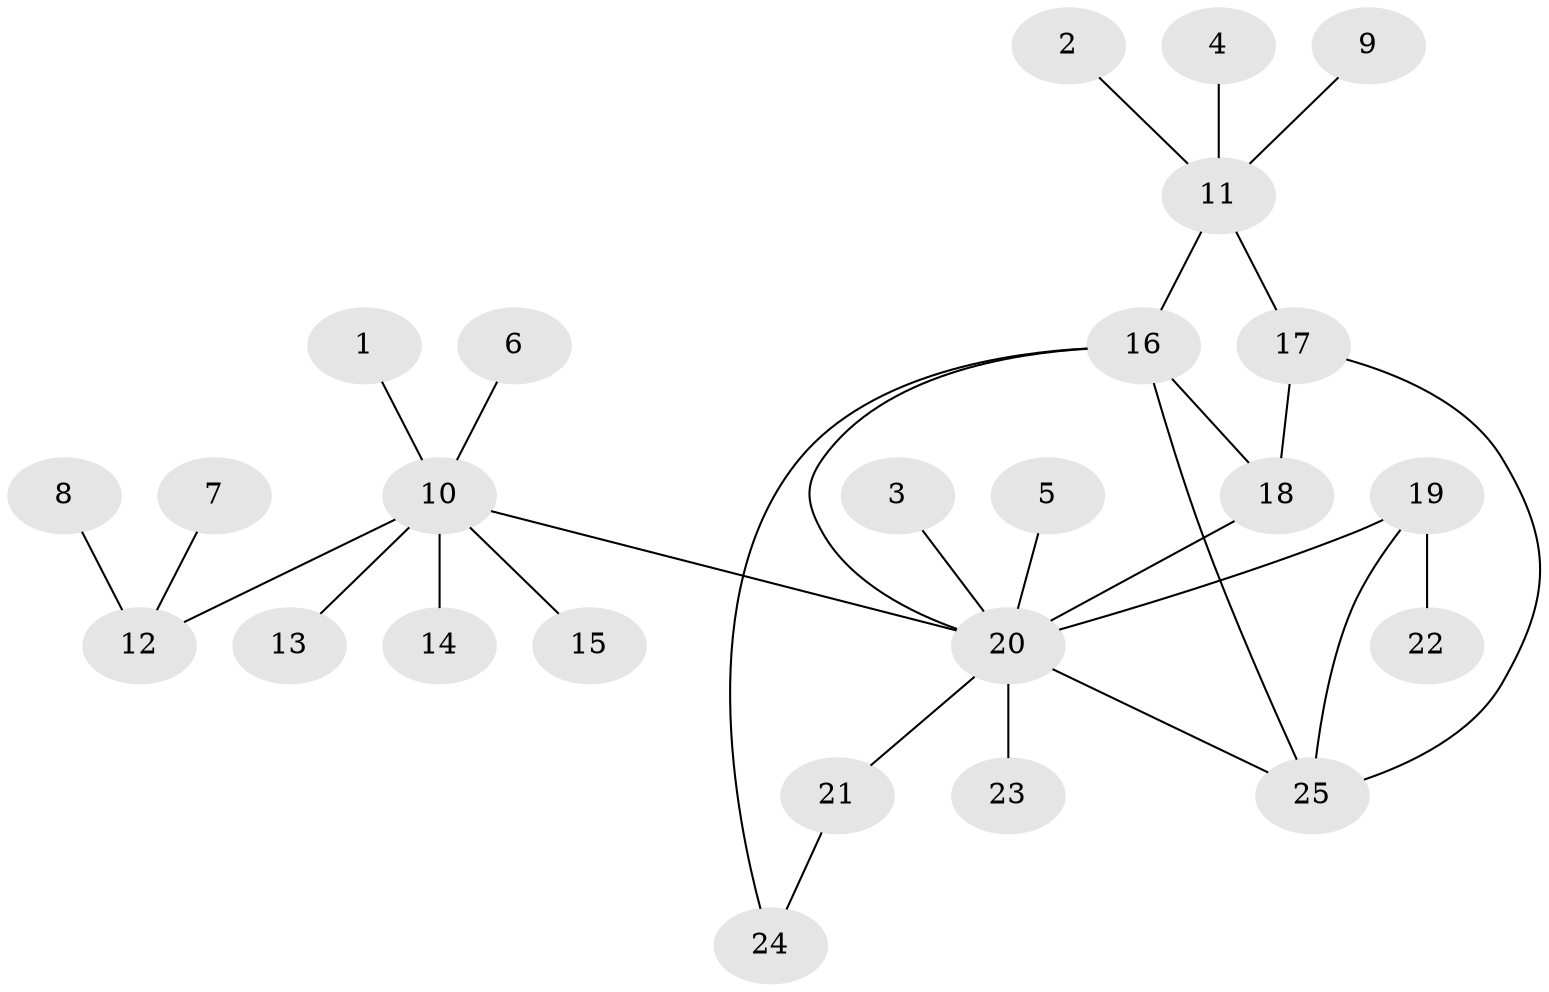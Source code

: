 // original degree distribution, {10: 0.0125, 13: 0.0125, 4: 0.025, 5: 0.0375, 2: 0.1375, 1: 0.625, 9: 0.0125, 3: 0.1, 6: 0.0125, 8: 0.0125, 7: 0.0125}
// Generated by graph-tools (version 1.1) at 2025/36/03/04/25 23:36:57]
// undirected, 25 vertices, 30 edges
graph export_dot {
  node [color=gray90,style=filled];
  1;
  2;
  3;
  4;
  5;
  6;
  7;
  8;
  9;
  10;
  11;
  12;
  13;
  14;
  15;
  16;
  17;
  18;
  19;
  20;
  21;
  22;
  23;
  24;
  25;
  1 -- 10 [weight=1.0];
  2 -- 11 [weight=1.0];
  3 -- 20 [weight=1.0];
  4 -- 11 [weight=1.0];
  5 -- 20 [weight=1.0];
  6 -- 10 [weight=1.0];
  7 -- 12 [weight=1.0];
  8 -- 12 [weight=1.0];
  9 -- 11 [weight=1.0];
  10 -- 12 [weight=1.0];
  10 -- 13 [weight=1.0];
  10 -- 14 [weight=1.0];
  10 -- 15 [weight=1.0];
  10 -- 20 [weight=1.0];
  11 -- 16 [weight=1.0];
  11 -- 17 [weight=1.0];
  16 -- 18 [weight=1.0];
  16 -- 20 [weight=1.0];
  16 -- 24 [weight=1.0];
  16 -- 25 [weight=1.0];
  17 -- 18 [weight=1.0];
  17 -- 25 [weight=1.0];
  18 -- 20 [weight=1.0];
  19 -- 20 [weight=1.0];
  19 -- 22 [weight=1.0];
  19 -- 25 [weight=2.0];
  20 -- 21 [weight=1.0];
  20 -- 23 [weight=1.0];
  20 -- 25 [weight=1.0];
  21 -- 24 [weight=1.0];
}
